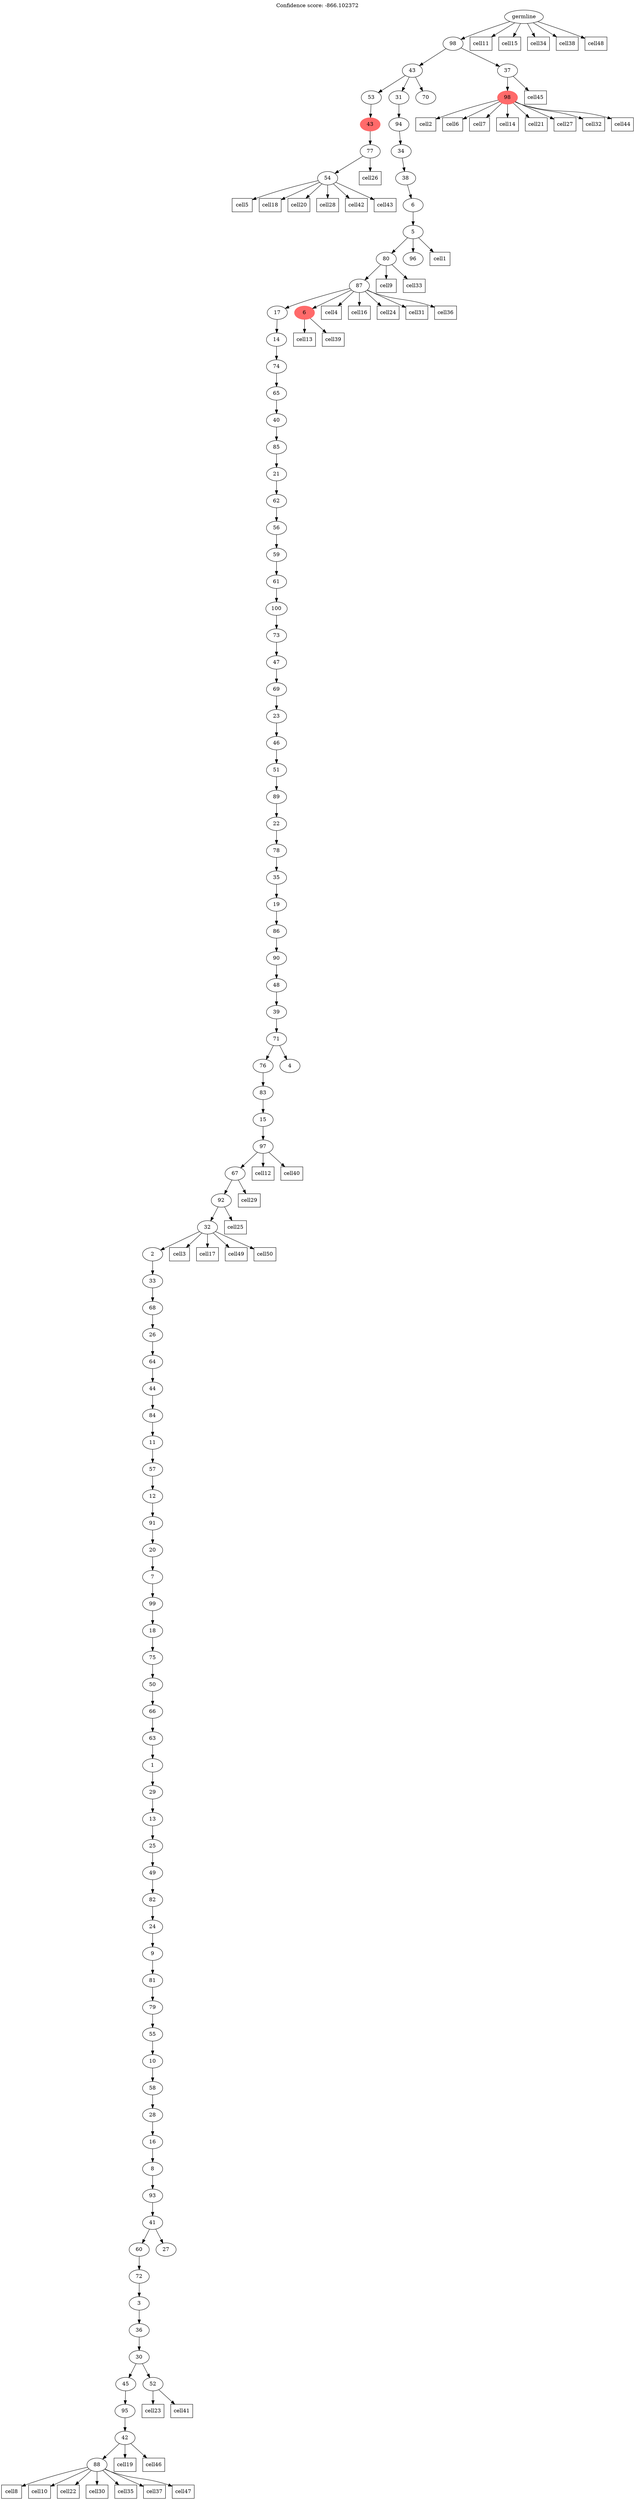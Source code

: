 digraph g {
	"101" -> "102";
	"102" [label="54"];
	"100" -> "101";
	"101" [label="77"];
	"99" -> "100";
	"100" [color=indianred1, style=filled, label="43"];
	"92" -> "93";
	"93" [label="88"];
	"91" -> "92";
	"92" [label="42"];
	"90" -> "91";
	"91" [label="95"];
	"89" -> "90";
	"90" [label="45"];
	"89" -> "94";
	"94" [label="52"];
	"88" -> "89";
	"89" [label="30"];
	"87" -> "88";
	"88" [label="36"];
	"86" -> "87";
	"87" [label="3"];
	"85" -> "86";
	"86" [label="72"];
	"84" -> "85";
	"85" [label="60"];
	"84" -> "95";
	"95" [label="27"];
	"83" -> "84";
	"84" [label="41"];
	"82" -> "83";
	"83" [label="93"];
	"81" -> "82";
	"82" [label="8"];
	"80" -> "81";
	"81" [label="16"];
	"79" -> "80";
	"80" [label="28"];
	"78" -> "79";
	"79" [label="58"];
	"77" -> "78";
	"78" [label="10"];
	"76" -> "77";
	"77" [label="55"];
	"75" -> "76";
	"76" [label="79"];
	"74" -> "75";
	"75" [label="81"];
	"73" -> "74";
	"74" [label="9"];
	"72" -> "73";
	"73" [label="24"];
	"71" -> "72";
	"72" [label="82"];
	"70" -> "71";
	"71" [label="49"];
	"69" -> "70";
	"70" [label="25"];
	"68" -> "69";
	"69" [label="13"];
	"67" -> "68";
	"68" [label="29"];
	"66" -> "67";
	"67" [label="1"];
	"65" -> "66";
	"66" [label="63"];
	"64" -> "65";
	"65" [label="66"];
	"63" -> "64";
	"64" [label="50"];
	"62" -> "63";
	"63" [label="75"];
	"61" -> "62";
	"62" [label="18"];
	"60" -> "61";
	"61" [label="99"];
	"59" -> "60";
	"60" [label="7"];
	"58" -> "59";
	"59" [label="20"];
	"57" -> "58";
	"58" [label="91"];
	"56" -> "57";
	"57" [label="12"];
	"55" -> "56";
	"56" [label="57"];
	"54" -> "55";
	"55" [label="11"];
	"53" -> "54";
	"54" [label="84"];
	"52" -> "53";
	"53" [label="44"];
	"51" -> "52";
	"52" [label="64"];
	"50" -> "51";
	"51" [label="26"];
	"49" -> "50";
	"50" [label="68"];
	"48" -> "49";
	"49" [label="33"];
	"47" -> "48";
	"48" [label="2"];
	"46" -> "47";
	"47" [label="32"];
	"45" -> "46";
	"46" [label="92"];
	"44" -> "45";
	"45" [label="67"];
	"43" -> "44";
	"44" [label="97"];
	"42" -> "43";
	"43" [label="15"];
	"41" -> "42";
	"42" [label="83"];
	"40" -> "41";
	"41" [label="76"];
	"40" -> "96";
	"96" [label="4"];
	"39" -> "40";
	"40" [label="71"];
	"38" -> "39";
	"39" [label="39"];
	"37" -> "38";
	"38" [label="48"];
	"36" -> "37";
	"37" [label="90"];
	"35" -> "36";
	"36" [label="86"];
	"34" -> "35";
	"35" [label="19"];
	"33" -> "34";
	"34" [label="35"];
	"32" -> "33";
	"33" [label="78"];
	"31" -> "32";
	"32" [label="22"];
	"30" -> "31";
	"31" [label="89"];
	"29" -> "30";
	"30" [label="51"];
	"28" -> "29";
	"29" [label="46"];
	"27" -> "28";
	"28" [label="23"];
	"26" -> "27";
	"27" [label="69"];
	"25" -> "26";
	"26" [label="47"];
	"24" -> "25";
	"25" [label="73"];
	"23" -> "24";
	"24" [label="100"];
	"22" -> "23";
	"23" [label="61"];
	"21" -> "22";
	"22" [label="59"];
	"20" -> "21";
	"21" [label="56"];
	"19" -> "20";
	"20" [label="62"];
	"18" -> "19";
	"19" [label="21"];
	"17" -> "18";
	"18" [label="85"];
	"16" -> "17";
	"17" [label="40"];
	"15" -> "16";
	"16" [label="65"];
	"14" -> "15";
	"15" [label="74"];
	"13" -> "14";
	"14" [label="14"];
	"12" -> "13";
	"13" [label="17"];
	"12" -> "97";
	"97" [color=indianred1, style=filled, label="6"];
	"11" -> "12";
	"12" [label="87"];
	"10" -> "11";
	"11" [label="80"];
	"10" -> "98";
	"98" [label="96"];
	"9" -> "10";
	"10" [label="5"];
	"8" -> "9";
	"9" [label="6"];
	"7" -> "8";
	"8" [label="38"];
	"6" -> "7";
	"7" [label="34"];
	"5" -> "6";
	"6" [label="94"];
	"4" -> "5";
	"5" [label="31"];
	"4" -> "99";
	"99" [label="53"];
	"4" -> "103";
	"103" [label="70"];
	"2" -> "3";
	"3" [color=indianred1, style=filled, label="98"];
	"1" -> "2";
	"2" [label="37"];
	"1" -> "4";
	"4" [label="43"];
	"0" -> "1";
	"1" [label="98"];
	"0" [label="germline"];
	"10" -> "cell1";
	"cell1" [shape=box];
	"3" -> "cell2";
	"cell2" [shape=box];
	"47" -> "cell3";
	"cell3" [shape=box];
	"12" -> "cell4";
	"cell4" [shape=box];
	"102" -> "cell5";
	"cell5" [shape=box];
	"3" -> "cell6";
	"cell6" [shape=box];
	"3" -> "cell7";
	"cell7" [shape=box];
	"93" -> "cell8";
	"cell8" [shape=box];
	"11" -> "cell9";
	"cell9" [shape=box];
	"93" -> "cell10";
	"cell10" [shape=box];
	"0" -> "cell11";
	"cell11" [shape=box];
	"44" -> "cell12";
	"cell12" [shape=box];
	"97" -> "cell13";
	"cell13" [shape=box];
	"3" -> "cell14";
	"cell14" [shape=box];
	"0" -> "cell15";
	"cell15" [shape=box];
	"12" -> "cell16";
	"cell16" [shape=box];
	"47" -> "cell17";
	"cell17" [shape=box];
	"102" -> "cell18";
	"cell18" [shape=box];
	"92" -> "cell19";
	"cell19" [shape=box];
	"102" -> "cell20";
	"cell20" [shape=box];
	"3" -> "cell21";
	"cell21" [shape=box];
	"93" -> "cell22";
	"cell22" [shape=box];
	"94" -> "cell23";
	"cell23" [shape=box];
	"12" -> "cell24";
	"cell24" [shape=box];
	"46" -> "cell25";
	"cell25" [shape=box];
	"101" -> "cell26";
	"cell26" [shape=box];
	"3" -> "cell27";
	"cell27" [shape=box];
	"102" -> "cell28";
	"cell28" [shape=box];
	"45" -> "cell29";
	"cell29" [shape=box];
	"93" -> "cell30";
	"cell30" [shape=box];
	"12" -> "cell31";
	"cell31" [shape=box];
	"3" -> "cell32";
	"cell32" [shape=box];
	"11" -> "cell33";
	"cell33" [shape=box];
	"0" -> "cell34";
	"cell34" [shape=box];
	"93" -> "cell35";
	"cell35" [shape=box];
	"12" -> "cell36";
	"cell36" [shape=box];
	"93" -> "cell37";
	"cell37" [shape=box];
	"0" -> "cell38";
	"cell38" [shape=box];
	"97" -> "cell39";
	"cell39" [shape=box];
	"44" -> "cell40";
	"cell40" [shape=box];
	"94" -> "cell41";
	"cell41" [shape=box];
	"102" -> "cell42";
	"cell42" [shape=box];
	"102" -> "cell43";
	"cell43" [shape=box];
	"3" -> "cell44";
	"cell44" [shape=box];
	"2" -> "cell45";
	"cell45" [shape=box];
	"92" -> "cell46";
	"cell46" [shape=box];
	"93" -> "cell47";
	"cell47" [shape=box];
	"0" -> "cell48";
	"cell48" [shape=box];
	"47" -> "cell49";
	"cell49" [shape=box];
	"47" -> "cell50";
	"cell50" [shape=box];
	labelloc="t";
	label="Confidence score: -866.102372";
}
